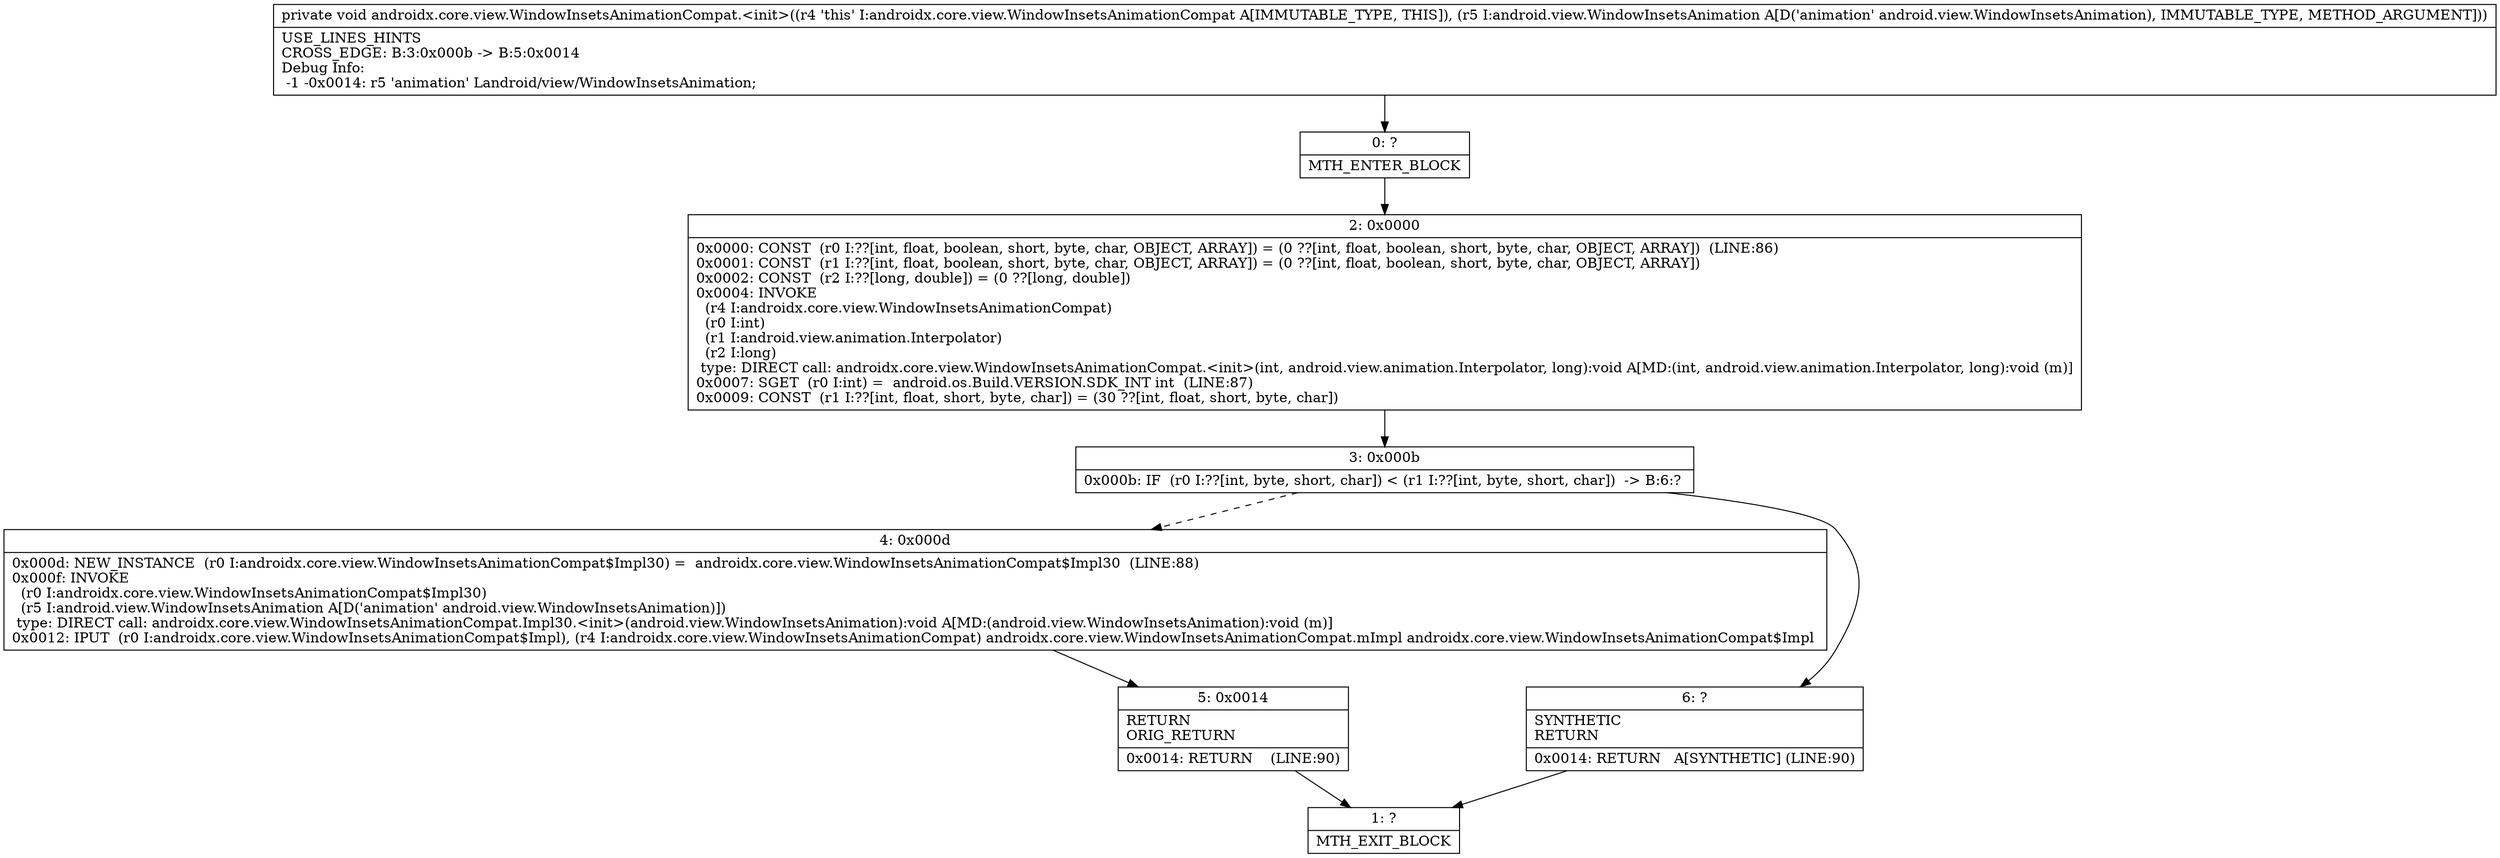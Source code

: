 digraph "CFG forandroidx.core.view.WindowInsetsAnimationCompat.\<init\>(Landroid\/view\/WindowInsetsAnimation;)V" {
Node_0 [shape=record,label="{0\:\ ?|MTH_ENTER_BLOCK\l}"];
Node_2 [shape=record,label="{2\:\ 0x0000|0x0000: CONST  (r0 I:??[int, float, boolean, short, byte, char, OBJECT, ARRAY]) = (0 ??[int, float, boolean, short, byte, char, OBJECT, ARRAY])  (LINE:86)\l0x0001: CONST  (r1 I:??[int, float, boolean, short, byte, char, OBJECT, ARRAY]) = (0 ??[int, float, boolean, short, byte, char, OBJECT, ARRAY]) \l0x0002: CONST  (r2 I:??[long, double]) = (0 ??[long, double]) \l0x0004: INVOKE  \l  (r4 I:androidx.core.view.WindowInsetsAnimationCompat)\l  (r0 I:int)\l  (r1 I:android.view.animation.Interpolator)\l  (r2 I:long)\l type: DIRECT call: androidx.core.view.WindowInsetsAnimationCompat.\<init\>(int, android.view.animation.Interpolator, long):void A[MD:(int, android.view.animation.Interpolator, long):void (m)]\l0x0007: SGET  (r0 I:int) =  android.os.Build.VERSION.SDK_INT int  (LINE:87)\l0x0009: CONST  (r1 I:??[int, float, short, byte, char]) = (30 ??[int, float, short, byte, char]) \l}"];
Node_3 [shape=record,label="{3\:\ 0x000b|0x000b: IF  (r0 I:??[int, byte, short, char]) \< (r1 I:??[int, byte, short, char])  \-\> B:6:? \l}"];
Node_4 [shape=record,label="{4\:\ 0x000d|0x000d: NEW_INSTANCE  (r0 I:androidx.core.view.WindowInsetsAnimationCompat$Impl30) =  androidx.core.view.WindowInsetsAnimationCompat$Impl30  (LINE:88)\l0x000f: INVOKE  \l  (r0 I:androidx.core.view.WindowInsetsAnimationCompat$Impl30)\l  (r5 I:android.view.WindowInsetsAnimation A[D('animation' android.view.WindowInsetsAnimation)])\l type: DIRECT call: androidx.core.view.WindowInsetsAnimationCompat.Impl30.\<init\>(android.view.WindowInsetsAnimation):void A[MD:(android.view.WindowInsetsAnimation):void (m)]\l0x0012: IPUT  (r0 I:androidx.core.view.WindowInsetsAnimationCompat$Impl), (r4 I:androidx.core.view.WindowInsetsAnimationCompat) androidx.core.view.WindowInsetsAnimationCompat.mImpl androidx.core.view.WindowInsetsAnimationCompat$Impl \l}"];
Node_5 [shape=record,label="{5\:\ 0x0014|RETURN\lORIG_RETURN\l|0x0014: RETURN    (LINE:90)\l}"];
Node_1 [shape=record,label="{1\:\ ?|MTH_EXIT_BLOCK\l}"];
Node_6 [shape=record,label="{6\:\ ?|SYNTHETIC\lRETURN\l|0x0014: RETURN   A[SYNTHETIC] (LINE:90)\l}"];
MethodNode[shape=record,label="{private void androidx.core.view.WindowInsetsAnimationCompat.\<init\>((r4 'this' I:androidx.core.view.WindowInsetsAnimationCompat A[IMMUTABLE_TYPE, THIS]), (r5 I:android.view.WindowInsetsAnimation A[D('animation' android.view.WindowInsetsAnimation), IMMUTABLE_TYPE, METHOD_ARGUMENT]))  | USE_LINES_HINTS\lCROSS_EDGE: B:3:0x000b \-\> B:5:0x0014\lDebug Info:\l  \-1 \-0x0014: r5 'animation' Landroid\/view\/WindowInsetsAnimation;\l}"];
MethodNode -> Node_0;Node_0 -> Node_2;
Node_2 -> Node_3;
Node_3 -> Node_4[style=dashed];
Node_3 -> Node_6;
Node_4 -> Node_5;
Node_5 -> Node_1;
Node_6 -> Node_1;
}

